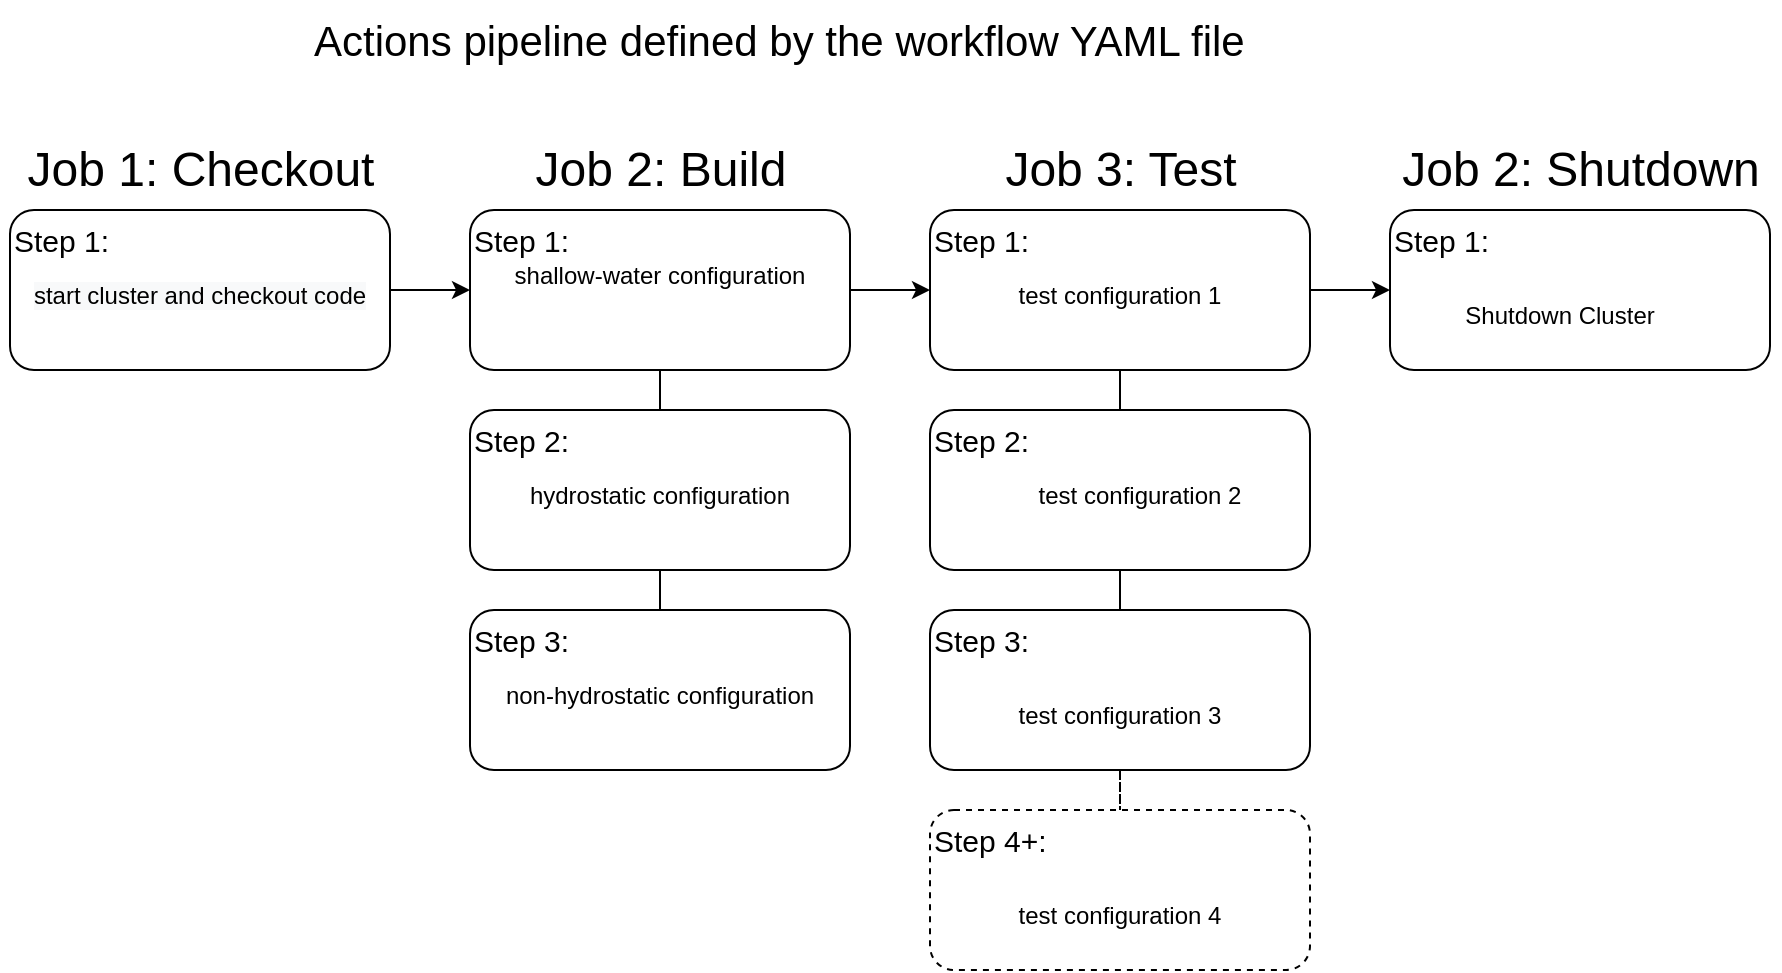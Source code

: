 <mxfile version="20.6.0" type="github">
  <diagram name="Page-1" id="efa7a0a1-bf9b-a30e-e6df-94a7791c09e9">
    <mxGraphModel dx="1038" dy="1740" grid="1" gridSize="10" guides="1" tooltips="1" connect="1" arrows="1" fold="1" page="1" pageScale="1" pageWidth="826" pageHeight="1169" background="none" math="0" shadow="0">
      <root>
        <mxCell id="0" />
        <mxCell id="1" parent="0" />
        <mxCell id="i65pdLxmEgdxma1QW-8l-116" value="" style="edgeStyle=orthogonalEdgeStyle;rounded=0;orthogonalLoop=1;jettySize=auto;html=1;" edge="1" parent="1" source="i65pdLxmEgdxma1QW-8l-114" target="i65pdLxmEgdxma1QW-8l-115">
          <mxGeometry relative="1" as="geometry" />
        </mxCell>
        <mxCell id="i65pdLxmEgdxma1QW-8l-114" value="&lt;font style=&quot;font-size: 15px;&quot;&gt;Step 1:&lt;/font&gt;" style="rounded=1;whiteSpace=wrap;html=1;align=left;verticalAlign=top;" vertex="1" parent="1">
          <mxGeometry x="10" y="80" width="190" height="80" as="geometry" />
        </mxCell>
        <mxCell id="i65pdLxmEgdxma1QW-8l-118" value="" style="rounded=0;orthogonalLoop=1;jettySize=auto;html=1;strokeWidth=1;endArrow=none;endFill=0;" edge="1" parent="1" source="i65pdLxmEgdxma1QW-8l-115" target="i65pdLxmEgdxma1QW-8l-117">
          <mxGeometry relative="1" as="geometry" />
        </mxCell>
        <mxCell id="i65pdLxmEgdxma1QW-8l-122" value="" style="edgeStyle=orthogonalEdgeStyle;rounded=0;orthogonalLoop=1;jettySize=auto;html=1;" edge="1" parent="1" source="i65pdLxmEgdxma1QW-8l-115" target="i65pdLxmEgdxma1QW-8l-121">
          <mxGeometry relative="1" as="geometry" />
        </mxCell>
        <mxCell id="i65pdLxmEgdxma1QW-8l-115" value="&lt;font style=&quot;font-size: 15px;&quot;&gt;Step 1:&lt;/font&gt;" style="rounded=1;whiteSpace=wrap;html=1;align=left;verticalAlign=top;" vertex="1" parent="1">
          <mxGeometry x="240" y="80" width="190" height="80" as="geometry" />
        </mxCell>
        <mxCell id="i65pdLxmEgdxma1QW-8l-120" value="" style="edgeStyle=orthogonalEdgeStyle;rounded=0;orthogonalLoop=1;jettySize=auto;html=1;endArrow=none;endFill=0;" edge="1" parent="1" source="i65pdLxmEgdxma1QW-8l-117" target="i65pdLxmEgdxma1QW-8l-119">
          <mxGeometry relative="1" as="geometry" />
        </mxCell>
        <mxCell id="i65pdLxmEgdxma1QW-8l-117" value="Step 2:" style="rounded=1;whiteSpace=wrap;html=1;verticalAlign=top;align=left;fontSize=15;" vertex="1" parent="1">
          <mxGeometry x="240" y="180" width="190" height="80" as="geometry" />
        </mxCell>
        <mxCell id="i65pdLxmEgdxma1QW-8l-119" value="Step 3:" style="rounded=1;whiteSpace=wrap;html=1;fontSize=15;verticalAlign=top;align=left;" vertex="1" parent="1">
          <mxGeometry x="240" y="280" width="190" height="80" as="geometry" />
        </mxCell>
        <mxCell id="i65pdLxmEgdxma1QW-8l-124" value="" style="edgeStyle=orthogonalEdgeStyle;rounded=0;orthogonalLoop=1;jettySize=auto;html=1;endArrow=none;endFill=0;" edge="1" parent="1" source="i65pdLxmEgdxma1QW-8l-121" target="i65pdLxmEgdxma1QW-8l-123">
          <mxGeometry relative="1" as="geometry" />
        </mxCell>
        <mxCell id="i65pdLxmEgdxma1QW-8l-128" value="" style="edgeStyle=orthogonalEdgeStyle;rounded=0;orthogonalLoop=1;jettySize=auto;html=1;" edge="1" parent="1" source="i65pdLxmEgdxma1QW-8l-121" target="i65pdLxmEgdxma1QW-8l-127">
          <mxGeometry relative="1" as="geometry" />
        </mxCell>
        <mxCell id="i65pdLxmEgdxma1QW-8l-121" value="Step 1:" style="rounded=1;whiteSpace=wrap;html=1;verticalAlign=top;align=left;fontSize=15;" vertex="1" parent="1">
          <mxGeometry x="470" y="80" width="190" height="80" as="geometry" />
        </mxCell>
        <mxCell id="i65pdLxmEgdxma1QW-8l-126" value="" style="edgeStyle=orthogonalEdgeStyle;rounded=0;orthogonalLoop=1;jettySize=auto;html=1;endArrow=none;endFill=0;" edge="1" parent="1" source="i65pdLxmEgdxma1QW-8l-123" target="i65pdLxmEgdxma1QW-8l-125">
          <mxGeometry relative="1" as="geometry" />
        </mxCell>
        <mxCell id="i65pdLxmEgdxma1QW-8l-123" value="Step 2:" style="rounded=1;whiteSpace=wrap;html=1;verticalAlign=top;align=left;fontSize=15;" vertex="1" parent="1">
          <mxGeometry x="470" y="180" width="190" height="80" as="geometry" />
        </mxCell>
        <mxCell id="i65pdLxmEgdxma1QW-8l-132" value="" style="edgeStyle=orthogonalEdgeStyle;rounded=0;orthogonalLoop=1;jettySize=auto;html=1;dashed=1;endArrow=none;endFill=0;" edge="1" parent="1" source="i65pdLxmEgdxma1QW-8l-125" target="i65pdLxmEgdxma1QW-8l-131">
          <mxGeometry relative="1" as="geometry" />
        </mxCell>
        <mxCell id="i65pdLxmEgdxma1QW-8l-125" value="Step 3:" style="rounded=1;whiteSpace=wrap;html=1;fontSize=15;verticalAlign=top;align=left;" vertex="1" parent="1">
          <mxGeometry x="470" y="280" width="190" height="80" as="geometry" />
        </mxCell>
        <mxCell id="i65pdLxmEgdxma1QW-8l-127" value="Step 1:" style="rounded=1;whiteSpace=wrap;html=1;fontSize=15;align=left;verticalAlign=top;" vertex="1" parent="1">
          <mxGeometry x="700" y="80" width="190" height="80" as="geometry" />
        </mxCell>
        <mxCell id="i65pdLxmEgdxma1QW-8l-131" value="Step 4+:" style="rounded=1;whiteSpace=wrap;html=1;dashed=1;fontSize=15;align=left;verticalAlign=top;" vertex="1" parent="1">
          <mxGeometry x="470" y="380" width="190" height="80" as="geometry" />
        </mxCell>
        <mxCell id="i65pdLxmEgdxma1QW-8l-134" style="edgeStyle=none;rounded=0;orthogonalLoop=1;jettySize=auto;html=1;exitX=0.75;exitY=1;exitDx=0;exitDy=0;dashed=1;strokeWidth=1;endArrow=none;endFill=0;" edge="1" parent="1" source="i65pdLxmEgdxma1QW-8l-127" target="i65pdLxmEgdxma1QW-8l-127">
          <mxGeometry relative="1" as="geometry" />
        </mxCell>
        <mxCell id="i65pdLxmEgdxma1QW-8l-135" value="&lt;font style=&quot;font-size: 21px;&quot;&gt;Actions pipeline defined by the workflow YAML file&lt;/font&gt;" style="text;html=1;resizable=0;autosize=1;align=left;verticalAlign=middle;points=[];fillColor=none;strokeColor=none;rounded=0;dashed=1;" vertex="1" parent="1">
          <mxGeometry x="160" y="-25" width="490" height="40" as="geometry" />
        </mxCell>
        <mxCell id="i65pdLxmEgdxma1QW-8l-137" value="" style="shape=image;html=1;verticalAlign=top;verticalLabelPosition=bottom;labelBackgroundColor=#ffffff;imageAspect=0;aspect=fixed;image=https://cdn2.iconfinder.com/data/icons/css-vol-2/24/play-button-o-128.png;dashed=1;fontSize=21;fillColor=#000000;" vertex="1" parent="1">
          <mxGeometry x="130" y="-20" width="30" height="30" as="geometry" />
        </mxCell>
        <mxCell id="i65pdLxmEgdxma1QW-8l-139" value="&lt;span style=&quot;color: rgb(0, 0, 0); font-family: Helvetica; font-size: 12px; font-style: normal; font-variant-ligatures: normal; font-variant-caps: normal; font-weight: 400; letter-spacing: normal; orphans: 2; text-indent: 0px; text-transform: none; widows: 2; word-spacing: 0px; -webkit-text-stroke-width: 0px; background-color: rgb(248, 249, 250); text-decoration-thickness: initial; text-decoration-style: initial; text-decoration-color: initial; float: none; display: inline !important;&quot;&gt;start cluster&amp;nbsp;&lt;/span&gt;&lt;span style=&quot;color: rgb(0, 0, 0); font-family: Helvetica; font-size: 12px; font-style: normal; font-variant-ligatures: normal; font-variant-caps: normal; font-weight: 400; letter-spacing: normal; orphans: 2; text-indent: 0px; text-transform: none; widows: 2; word-spacing: 0px; -webkit-text-stroke-width: 0px; background-color: rgb(248, 249, 250); text-decoration-thickness: initial; text-decoration-style: initial; text-decoration-color: initial; float: none; display: inline !important;&quot;&gt;and&amp;nbsp;&lt;/span&gt;&lt;span style=&quot;color: rgb(0, 0, 0); font-family: Helvetica; font-size: 12px; font-style: normal; font-variant-ligatures: normal; font-variant-caps: normal; font-weight: 400; letter-spacing: normal; orphans: 2; text-indent: 0px; text-transform: none; widows: 2; word-spacing: 0px; -webkit-text-stroke-width: 0px; background-color: rgb(248, 249, 250); text-decoration-thickness: initial; text-decoration-style: initial; text-decoration-color: initial; float: none; display: inline !important;&quot;&gt;checkout code&lt;/span&gt;" style="text;whiteSpace=wrap;html=1;fontSize=21;align=center;" vertex="1" parent="1">
          <mxGeometry x="20" y="100" width="170" height="40" as="geometry" />
        </mxCell>
        <mxCell id="i65pdLxmEgdxma1QW-8l-140" value="&lt;font style=&quot;font-size: 24px;&quot;&gt;Job 1: Checkout&lt;/font&gt;" style="text;html=1;resizable=0;autosize=1;align=center;verticalAlign=middle;points=[];fillColor=none;strokeColor=none;rounded=0;dashed=1;fontSize=24;" vertex="1" parent="1">
          <mxGeometry x="5" y="40" width="200" height="40" as="geometry" />
        </mxCell>
        <mxCell id="i65pdLxmEgdxma1QW-8l-141" value="&lt;font style=&quot;font-size: 24px;&quot;&gt;Job 2: Build&lt;/font&gt;" style="text;html=1;resizable=0;autosize=1;align=center;verticalAlign=middle;points=[];fillColor=none;strokeColor=none;rounded=0;dashed=1;fontSize=24;" vertex="1" parent="1">
          <mxGeometry x="260" y="40" width="150" height="40" as="geometry" />
        </mxCell>
        <mxCell id="i65pdLxmEgdxma1QW-8l-142" value="&lt;span style=&quot;font-size: 12px;&quot;&gt;shallow-water configuration&lt;/span&gt;" style="text;whiteSpace=wrap;html=1;fontSize=21;align=center;" vertex="1" parent="1">
          <mxGeometry x="250" y="90" width="170" height="40" as="geometry" />
        </mxCell>
        <mxCell id="i65pdLxmEgdxma1QW-8l-143" value="&lt;span style=&quot;font-size: 12px;&quot;&gt;non-hydrostatic configuration&lt;/span&gt;" style="text;whiteSpace=wrap;html=1;fontSize=21;align=center;" vertex="1" parent="1">
          <mxGeometry x="250" y="300" width="170" height="40" as="geometry" />
        </mxCell>
        <mxCell id="i65pdLxmEgdxma1QW-8l-144" value="&lt;span style=&quot;font-size: 12px;&quot;&gt;hydrostatic configuration&lt;/span&gt;" style="text;whiteSpace=wrap;html=1;fontSize=21;align=center;" vertex="1" parent="1">
          <mxGeometry x="250" y="200" width="170" height="40" as="geometry" />
        </mxCell>
        <mxCell id="i65pdLxmEgdxma1QW-8l-145" value="&lt;font style=&quot;font-size: 24px;&quot;&gt;Job 2: Shutdown&lt;/font&gt;" style="text;html=1;resizable=0;autosize=1;align=center;verticalAlign=middle;points=[];fillColor=none;strokeColor=none;rounded=0;dashed=1;fontSize=24;" vertex="1" parent="1">
          <mxGeometry x="695" y="40" width="200" height="40" as="geometry" />
        </mxCell>
        <mxCell id="i65pdLxmEgdxma1QW-8l-146" value="&lt;font style=&quot;font-size: 24px;&quot;&gt;Job 3: Test&lt;/font&gt;" style="text;html=1;resizable=0;autosize=1;align=center;verticalAlign=middle;points=[];fillColor=none;strokeColor=none;rounded=0;dashed=1;fontSize=24;" vertex="1" parent="1">
          <mxGeometry x="495" y="40" width="140" height="40" as="geometry" />
        </mxCell>
        <mxCell id="i65pdLxmEgdxma1QW-8l-147" value="&lt;span style=&quot;font-size: 12px;&quot;&gt;test configuration 1&lt;/span&gt;" style="text;whiteSpace=wrap;html=1;fontSize=21;align=center;" vertex="1" parent="1">
          <mxGeometry x="480" y="100" width="170" height="40" as="geometry" />
        </mxCell>
        <mxCell id="i65pdLxmEgdxma1QW-8l-148" value="&lt;span style=&quot;font-size: 12px;&quot;&gt;test configuration 3&lt;/span&gt;" style="text;whiteSpace=wrap;html=1;fontSize=21;align=center;" vertex="1" parent="1">
          <mxGeometry x="480" y="310" width="170" height="40" as="geometry" />
        </mxCell>
        <mxCell id="i65pdLxmEgdxma1QW-8l-149" value="&lt;span style=&quot;font-size: 12px;&quot;&gt;test configuration 2&lt;/span&gt;" style="text;whiteSpace=wrap;html=1;fontSize=21;align=center;" vertex="1" parent="1">
          <mxGeometry x="490" y="200" width="170" height="40" as="geometry" />
        </mxCell>
        <mxCell id="i65pdLxmEgdxma1QW-8l-150" value="&lt;span style=&quot;font-size: 12px;&quot;&gt;test configuration 4&lt;/span&gt;" style="text;whiteSpace=wrap;html=1;fontSize=21;align=center;" vertex="1" parent="1">
          <mxGeometry x="480" y="410" width="170" height="40" as="geometry" />
        </mxCell>
        <mxCell id="i65pdLxmEgdxma1QW-8l-151" value="&lt;span style=&quot;font-size: 12px;&quot;&gt;Shutdown Cluster&lt;/span&gt;" style="text;whiteSpace=wrap;html=1;fontSize=21;align=center;" vertex="1" parent="1">
          <mxGeometry x="700" y="110" width="170" height="40" as="geometry" />
        </mxCell>
      </root>
    </mxGraphModel>
  </diagram>
</mxfile>
